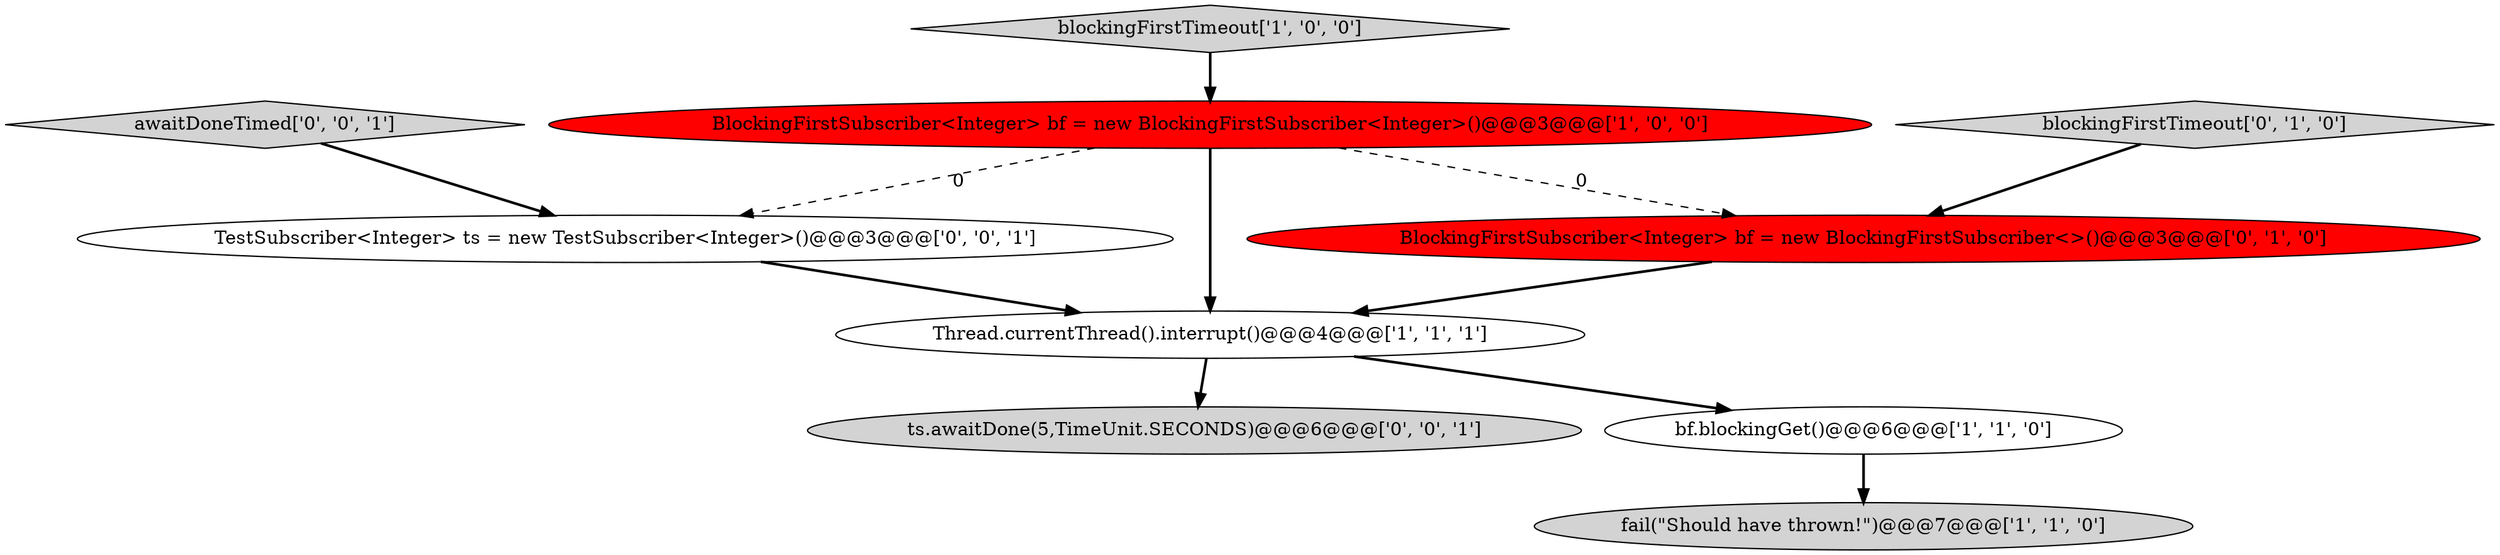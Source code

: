 digraph {
1 [style = filled, label = "Thread.currentThread().interrupt()@@@4@@@['1', '1', '1']", fillcolor = white, shape = ellipse image = "AAA0AAABBB1BBB"];
9 [style = filled, label = "awaitDoneTimed['0', '0', '1']", fillcolor = lightgray, shape = diamond image = "AAA0AAABBB3BBB"];
4 [style = filled, label = "fail(\"Should have thrown!\")@@@7@@@['1', '1', '0']", fillcolor = lightgray, shape = ellipse image = "AAA0AAABBB1BBB"];
7 [style = filled, label = "ts.awaitDone(5,TimeUnit.SECONDS)@@@6@@@['0', '0', '1']", fillcolor = lightgray, shape = ellipse image = "AAA0AAABBB3BBB"];
0 [style = filled, label = "BlockingFirstSubscriber<Integer> bf = new BlockingFirstSubscriber<Integer>()@@@3@@@['1', '0', '0']", fillcolor = red, shape = ellipse image = "AAA1AAABBB1BBB"];
8 [style = filled, label = "TestSubscriber<Integer> ts = new TestSubscriber<Integer>()@@@3@@@['0', '0', '1']", fillcolor = white, shape = ellipse image = "AAA0AAABBB3BBB"];
3 [style = filled, label = "blockingFirstTimeout['1', '0', '0']", fillcolor = lightgray, shape = diamond image = "AAA0AAABBB1BBB"];
5 [style = filled, label = "BlockingFirstSubscriber<Integer> bf = new BlockingFirstSubscriber<>()@@@3@@@['0', '1', '0']", fillcolor = red, shape = ellipse image = "AAA1AAABBB2BBB"];
6 [style = filled, label = "blockingFirstTimeout['0', '1', '0']", fillcolor = lightgray, shape = diamond image = "AAA0AAABBB2BBB"];
2 [style = filled, label = "bf.blockingGet()@@@6@@@['1', '1', '0']", fillcolor = white, shape = ellipse image = "AAA0AAABBB1BBB"];
8->1 [style = bold, label=""];
0->8 [style = dashed, label="0"];
5->1 [style = bold, label=""];
6->5 [style = bold, label=""];
1->2 [style = bold, label=""];
0->5 [style = dashed, label="0"];
9->8 [style = bold, label=""];
2->4 [style = bold, label=""];
1->7 [style = bold, label=""];
0->1 [style = bold, label=""];
3->0 [style = bold, label=""];
}
